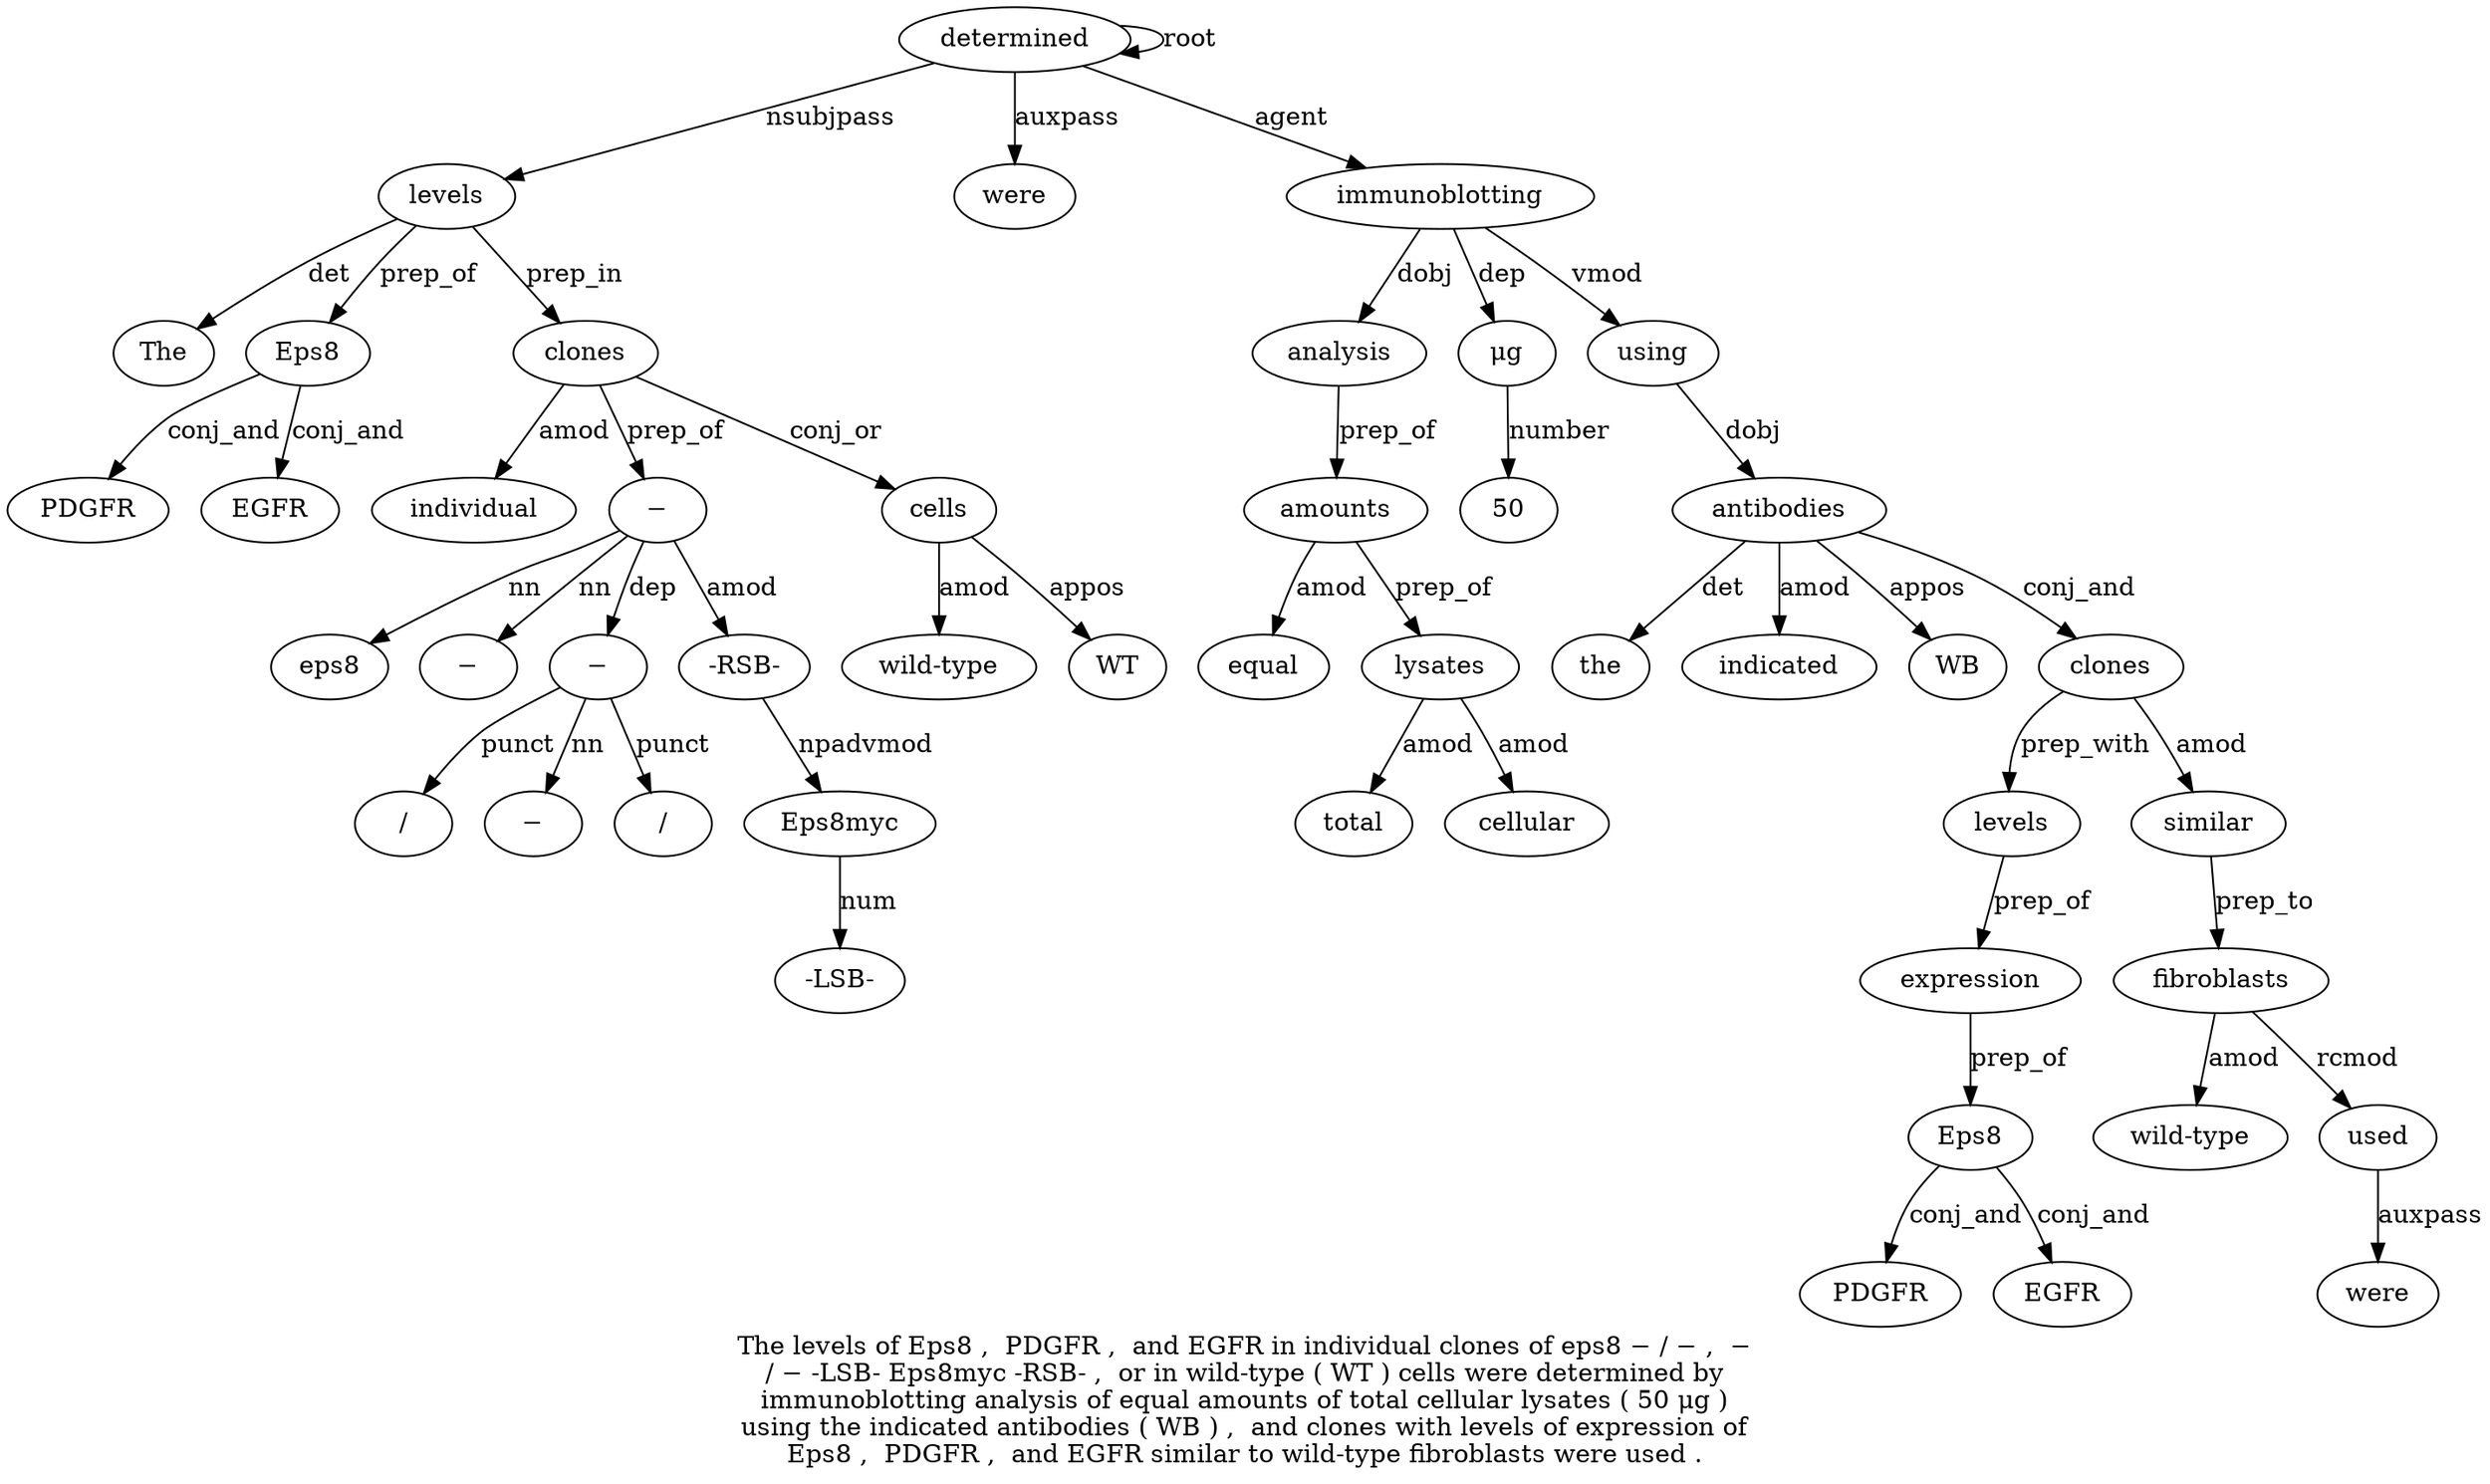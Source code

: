 digraph "The levels of Eps8 ,  PDGFR ,  and EGFR in individual clones of eps8 − / − ,  − / − -LSB- Eps8myc -RSB- ,  or in wild-type ( WT ) cells were determined by immunoblotting analysis of equal amounts of total cellular lysates ( 50 μg ) using the indicated antibodies ( WB ) ,  and clones with levels of expression of Eps8 ,  PDGFR ,  and EGFR similar to wild-type fibroblasts were used ." {
label="The levels of Eps8 ,  PDGFR ,  and EGFR in individual clones of eps8 − / − ,  −
/ − -LSB- Eps8myc -RSB- ,  or in wild-type ( WT ) cells were determined by
immunoblotting analysis of equal amounts of total cellular lysates ( 50 μg )
using the indicated antibodies ( WB ) ,  and clones with levels of expression of
Eps8 ,  PDGFR ,  and EGFR similar to wild-type fibroblasts were used .";
levels2 [style=filled, fillcolor=white, label=levels];
The1 [style=filled, fillcolor=white, label=The];
levels2 -> The1  [label=det];
determined34 [style=filled, fillcolor=white, label=determined];
determined34 -> levels2  [label=nsubjpass];
Eps84 [style=filled, fillcolor=white, label=Eps8];
levels2 -> Eps84  [label=prep_of];
PDGFR6 [style=filled, fillcolor=white, label=PDGFR];
Eps84 -> PDGFR6  [label=conj_and];
EGFR9 [style=filled, fillcolor=white, label=EGFR];
Eps84 -> EGFR9  [label=conj_and];
clones12 [style=filled, fillcolor=white, label=clones];
individual11 [style=filled, fillcolor=white, label=individual];
clones12 -> individual11  [label=amod];
levels2 -> clones12  [label=prep_in];
"−21" [style=filled, fillcolor=white, label="−"];
eps814 [style=filled, fillcolor=white, label=eps8];
"−21" -> eps814  [label=nn];
"−15" [style=filled, fillcolor=white, label="−"];
"−21" -> "−15"  [label=nn];
"−19" [style=filled, fillcolor=white, label="−"];
"/16" [style=filled, fillcolor=white, label="/"];
"−19" -> "/16"  [label=punct];
"−17" [style=filled, fillcolor=white, label="−"];
"−19" -> "−17"  [label=nn];
"−21" -> "−19"  [label=dep];
"/20" [style=filled, fillcolor=white, label="/"];
"−19" -> "/20"  [label=punct];
clones12 -> "−21"  [label=prep_of];
Eps8myc23 [style=filled, fillcolor=white, label=Eps8myc];
"-LSB-22" [style=filled, fillcolor=white, label="-LSB-"];
Eps8myc23 -> "-LSB-22"  [label=num];
"-RSB-24" [style=filled, fillcolor=white, label="-RSB-"];
"-RSB-24" -> Eps8myc23  [label=npadvmod];
"−21" -> "-RSB-24"  [label=amod];
cells32 [style=filled, fillcolor=white, label=cells];
"wild-type28" [style=filled, fillcolor=white, label="wild-type"];
cells32 -> "wild-type28"  [label=amod];
WT30 [style=filled, fillcolor=white, label=WT];
cells32 -> WT30  [label=appos];
clones12 -> cells32  [label=conj_or];
were33 [style=filled, fillcolor=white, label=were];
determined34 -> were33  [label=auxpass];
determined34 -> determined34  [label=root];
immunoblotting36 [style=filled, fillcolor=white, label=immunoblotting];
determined34 -> immunoblotting36  [label=agent];
analysis37 [style=filled, fillcolor=white, label=analysis];
immunoblotting36 -> analysis37  [label=dobj];
amounts40 [style=filled, fillcolor=white, label=amounts];
equal39 [style=filled, fillcolor=white, label=equal];
amounts40 -> equal39  [label=amod];
analysis37 -> amounts40  [label=prep_of];
lysates44 [style=filled, fillcolor=white, label=lysates];
total42 [style=filled, fillcolor=white, label=total];
lysates44 -> total42  [label=amod];
cellular43 [style=filled, fillcolor=white, label=cellular];
lysates44 -> cellular43  [label=amod];
amounts40 -> lysates44  [label=prep_of];
"μg47" [style=filled, fillcolor=white, label="μg"];
5046 [style=filled, fillcolor=white, label=50];
"μg47" -> 5046  [label=number];
immunoblotting36 -> "μg47"  [label=dep];
using49 [style=filled, fillcolor=white, label=using];
immunoblotting36 -> using49  [label=vmod];
antibodies52 [style=filled, fillcolor=white, label=antibodies];
the50 [style=filled, fillcolor=white, label=the];
antibodies52 -> the50  [label=det];
indicated51 [style=filled, fillcolor=white, label=indicated];
antibodies52 -> indicated51  [label=amod];
using49 -> antibodies52  [label=dobj];
WB54 [style=filled, fillcolor=white, label=WB];
antibodies52 -> WB54  [label=appos];
clones58 [style=filled, fillcolor=white, label=clones];
antibodies52 -> clones58  [label=conj_and];
levels60 [style=filled, fillcolor=white, label=levels];
clones58 -> levels60  [label=prep_with];
expression62 [style=filled, fillcolor=white, label=expression];
levels60 -> expression62  [label=prep_of];
Eps864 [style=filled, fillcolor=white, label=Eps8];
expression62 -> Eps864  [label=prep_of];
PDGFR66 [style=filled, fillcolor=white, label=PDGFR];
Eps864 -> PDGFR66  [label=conj_and];
EGFR69 [style=filled, fillcolor=white, label=EGFR];
Eps864 -> EGFR69  [label=conj_and];
similar70 [style=filled, fillcolor=white, label=similar];
clones58 -> similar70  [label=amod];
fibroblasts73 [style=filled, fillcolor=white, label=fibroblasts];
"wild-type72" [style=filled, fillcolor=white, label="wild-type"];
fibroblasts73 -> "wild-type72"  [label=amod];
similar70 -> fibroblasts73  [label=prep_to];
used75 [style=filled, fillcolor=white, label=used];
were74 [style=filled, fillcolor=white, label=were];
used75 -> were74  [label=auxpass];
fibroblasts73 -> used75  [label=rcmod];
}
